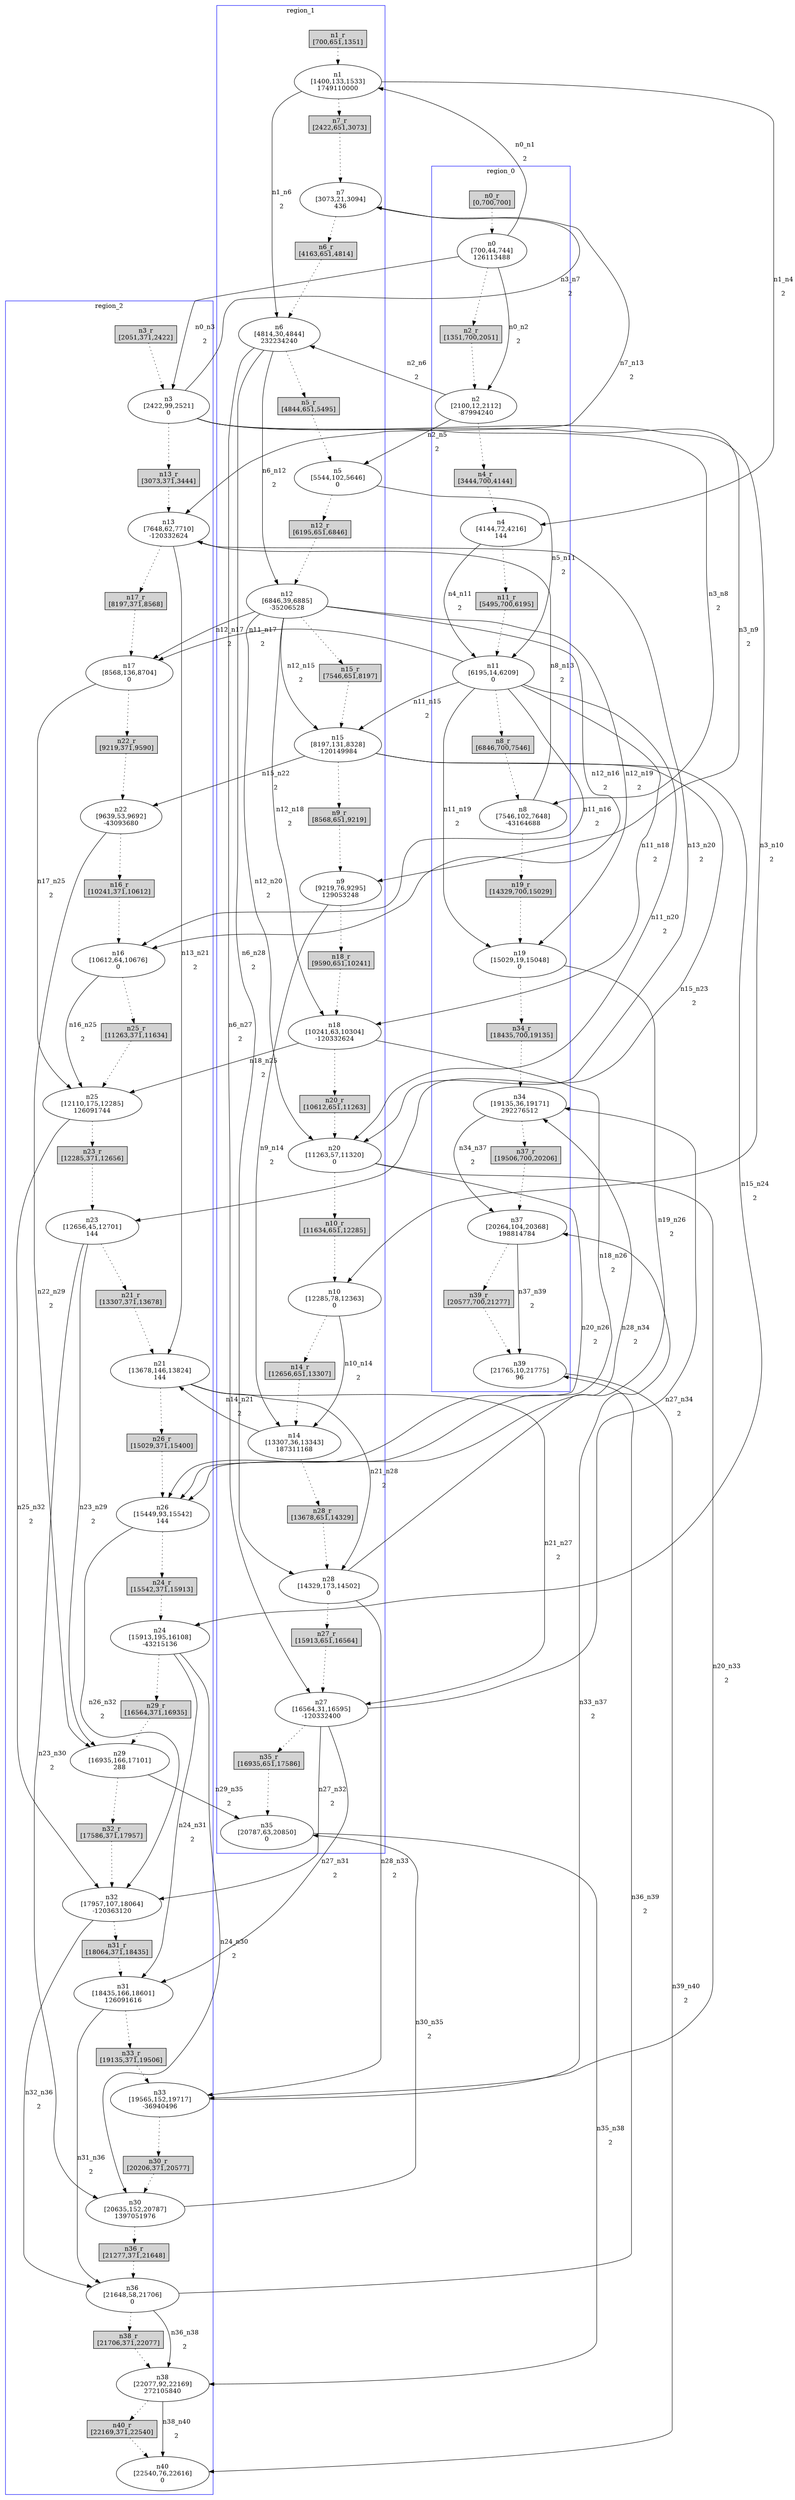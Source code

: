 //3-LSsolveMIPnSolStatus 9.
//4-SL 22616.
//5-LSsolveMIPsolveTime(double) 1800.02.
//6-reconfigurateNum(int) 41.
//7-reconfigurateTime(int) 22092.
digraph test_0 {
	size="28,40";
	subgraph cluster0 {
		stytle=filled;
		color=blue;
		label=region_0;
		n0_r [ shape = box, style = filled, label = "n0_r\n[0,700,700]" ];
		n0 [ label="n0\n[700,44,744]\n126113488" ];
		n0_r -> n0 [ style = dotted ];
		n2_r [ shape = box, style = filled, label = "n2_r\n[1351,700,2051]" ];
		n2 [ label="n2\n[2100,12,2112]\n-87994240" ];
		n2_r -> n2 [ style = dotted ];
		n4_r [ shape = box, style = filled, label = "n4_r\n[3444,700,4144]" ];
		n4 [ label="n4\n[4144,72,4216]\n144" ];
		n4_r -> n4 [ style = dotted ];
		n11_r [ shape = box, style = filled, label = "n11_r\n[5495,700,6195]" ];
		n11 [ label="n11\n[6195,14,6209]\n0" ];
		n11_r -> n11 [ style = dotted ];
		n8_r [ shape = box, style = filled, label = "n8_r\n[6846,700,7546]" ];
		n8 [ label="n8\n[7546,102,7648]\n-43164688" ];
		n8_r -> n8 [ style = dotted ];
		n19_r [ shape = box, style = filled, label = "n19_r\n[14329,700,15029]" ];
		n19 [ label="n19\n[15029,19,15048]\n0" ];
		n19_r -> n19 [ style = dotted ];
		n34_r [ shape = box, style = filled, label = "n34_r\n[18435,700,19135]" ];
		n34 [ label="n34\n[19135,36,19171]\n292276512" ];
		n34_r -> n34 [ style = dotted ];
		n37_r [ shape = box, style = filled, label = "n37_r\n[19506,700,20206]" ];
		n37 [ label="n37\n[20264,104,20368]\n198814784" ];
		n37_r -> n37 [ style = dotted ];
		n39_r [ shape = box, style = filled, label = "n39_r\n[20577,700,21277]" ];
		n39 [ label="n39\n[21765,10,21775]\n96" ];
		n39_r -> n39 [ style = dotted ];
		n0 -> n2_r [ style = dotted ];
		n2 -> n4_r [ style = dotted ];
		n4 -> n11_r [ style = dotted ];
		n11 -> n8_r [ style = dotted ];
		n8 -> n19_r [ style = dotted ];
		n19 -> n34_r [ style = dotted ];
		n34 -> n37_r [ style = dotted ];
		n37 -> n39_r [ style = dotted ];
	}
	subgraph cluster1 {
		stytle=filled;
		color=blue;
		label=region_1;
		n1_r [ shape = box, style = filled, label = "n1_r\n[700,651,1351]" ];
		n1 [ label="n1\n[1400,133,1533]\n1749110000" ];
		n1_r -> n1 [ style = dotted ];
		n7_r [ shape = box, style = filled, label = "n7_r\n[2422,651,3073]" ];
		n7 [ label="n7\n[3073,21,3094]\n436" ];
		n7_r -> n7 [ style = dotted ];
		n6_r [ shape = box, style = filled, label = "n6_r\n[4163,651,4814]" ];
		n6 [ label="n6\n[4814,30,4844]\n232234240" ];
		n6_r -> n6 [ style = dotted ];
		n5_r [ shape = box, style = filled, label = "n5_r\n[4844,651,5495]" ];
		n5 [ label="n5\n[5544,102,5646]\n0" ];
		n5_r -> n5 [ style = dotted ];
		n12_r [ shape = box, style = filled, label = "n12_r\n[6195,651,6846]" ];
		n12 [ label="n12\n[6846,39,6885]\n-35206528" ];
		n12_r -> n12 [ style = dotted ];
		n15_r [ shape = box, style = filled, label = "n15_r\n[7546,651,8197]" ];
		n15 [ label="n15\n[8197,131,8328]\n-120149984" ];
		n15_r -> n15 [ style = dotted ];
		n9_r [ shape = box, style = filled, label = "n9_r\n[8568,651,9219]" ];
		n9 [ label="n9\n[9219,76,9295]\n129053248" ];
		n9_r -> n9 [ style = dotted ];
		n18_r [ shape = box, style = filled, label = "n18_r\n[9590,651,10241]" ];
		n18 [ label="n18\n[10241,63,10304]\n-120332624" ];
		n18_r -> n18 [ style = dotted ];
		n20_r [ shape = box, style = filled, label = "n20_r\n[10612,651,11263]" ];
		n20 [ label="n20\n[11263,57,11320]\n0" ];
		n20_r -> n20 [ style = dotted ];
		n10_r [ shape = box, style = filled, label = "n10_r\n[11634,651,12285]" ];
		n10 [ label="n10\n[12285,78,12363]\n0" ];
		n10_r -> n10 [ style = dotted ];
		n14_r [ shape = box, style = filled, label = "n14_r\n[12656,651,13307]" ];
		n14 [ label="n14\n[13307,36,13343]\n187311168" ];
		n14_r -> n14 [ style = dotted ];
		n28_r [ shape = box, style = filled, label = "n28_r\n[13678,651,14329]" ];
		n28 [ label="n28\n[14329,173,14502]\n0" ];
		n28_r -> n28 [ style = dotted ];
		n27_r [ shape = box, style = filled, label = "n27_r\n[15913,651,16564]" ];
		n27 [ label="n27\n[16564,31,16595]\n-120332400" ];
		n27_r -> n27 [ style = dotted ];
		n35_r [ shape = box, style = filled, label = "n35_r\n[16935,651,17586]" ];
		n35 [ label="n35\n[20787,63,20850]\n0" ];
		n35_r -> n35 [ style = dotted ];
		n1 -> n7_r [ style = dotted ];
		n7 -> n6_r [ style = dotted ];
		n6 -> n5_r [ style = dotted ];
		n5 -> n12_r [ style = dotted ];
		n12 -> n15_r [ style = dotted ];
		n15 -> n9_r [ style = dotted ];
		n9 -> n18_r [ style = dotted ];
		n18 -> n20_r [ style = dotted ];
		n20 -> n10_r [ style = dotted ];
		n10 -> n14_r [ style = dotted ];
		n14 -> n28_r [ style = dotted ];
		n28 -> n27_r [ style = dotted ];
		n27 -> n35_r [ style = dotted ];
	}
	subgraph cluster2 {
		stytle=filled;
		color=blue;
		label=region_2;
		n3_r [ shape = box, style = filled, label = "n3_r\n[2051,371,2422]" ];
		n3 [ label="n3\n[2422,99,2521]\n0" ];
		n3_r -> n3 [ style = dotted ];
		n13_r [ shape = box, style = filled, label = "n13_r\n[3073,371,3444]" ];
		n13 [ label="n13\n[7648,62,7710]\n-120332624" ];
		n13_r -> n13 [ style = dotted ];
		n17_r [ shape = box, style = filled, label = "n17_r\n[8197,371,8568]" ];
		n17 [ label="n17\n[8568,136,8704]\n0" ];
		n17_r -> n17 [ style = dotted ];
		n22_r [ shape = box, style = filled, label = "n22_r\n[9219,371,9590]" ];
		n22 [ label="n22\n[9639,53,9692]\n-43093680" ];
		n22_r -> n22 [ style = dotted ];
		n16_r [ shape = box, style = filled, label = "n16_r\n[10241,371,10612]" ];
		n16 [ label="n16\n[10612,64,10676]\n0" ];
		n16_r -> n16 [ style = dotted ];
		n25_r [ shape = box, style = filled, label = "n25_r\n[11263,371,11634]" ];
		n25 [ label="n25\n[12110,175,12285]\n126091744" ];
		n25_r -> n25 [ style = dotted ];
		n23_r [ shape = box, style = filled, label = "n23_r\n[12285,371,12656]" ];
		n23 [ label="n23\n[12656,45,12701]\n144" ];
		n23_r -> n23 [ style = dotted ];
		n21_r [ shape = box, style = filled, label = "n21_r\n[13307,371,13678]" ];
		n21 [ label="n21\n[13678,146,13824]\n144" ];
		n21_r -> n21 [ style = dotted ];
		n26_r [ shape = box, style = filled, label = "n26_r\n[15029,371,15400]" ];
		n26 [ label="n26\n[15449,93,15542]\n144" ];
		n26_r -> n26 [ style = dotted ];
		n24_r [ shape = box, style = filled, label = "n24_r\n[15542,371,15913]" ];
		n24 [ label="n24\n[15913,195,16108]\n-43215136" ];
		n24_r -> n24 [ style = dotted ];
		n29_r [ shape = box, style = filled, label = "n29_r\n[16564,371,16935]" ];
		n29 [ label="n29\n[16935,166,17101]\n288" ];
		n29_r -> n29 [ style = dotted ];
		n32_r [ shape = box, style = filled, label = "n32_r\n[17586,371,17957]" ];
		n32 [ label="n32\n[17957,107,18064]\n-120363120" ];
		n32_r -> n32 [ style = dotted ];
		n31_r [ shape = box, style = filled, label = "n31_r\n[18064,371,18435]" ];
		n31 [ label="n31\n[18435,166,18601]\n126091616" ];
		n31_r -> n31 [ style = dotted ];
		n33_r [ shape = box, style = filled, label = "n33_r\n[19135,371,19506]" ];
		n33 [ label="n33\n[19565,152,19717]\n-36940496" ];
		n33_r -> n33 [ style = dotted ];
		n30_r [ shape = box, style = filled, label = "n30_r\n[20206,371,20577]" ];
		n30 [ label="n30\n[20635,152,20787]\n1397051976" ];
		n30_r -> n30 [ style = dotted ];
		n36_r [ shape = box, style = filled, label = "n36_r\n[21277,371,21648]" ];
		n36 [ label="n36\n[21648,58,21706]\n0" ];
		n36_r -> n36 [ style = dotted ];
		n38_r [ shape = box, style = filled, label = "n38_r\n[21706,371,22077]" ];
		n38 [ label="n38\n[22077,92,22169]\n272105840" ];
		n38_r -> n38 [ style = dotted ];
		n40_r [ shape = box, style = filled, label = "n40_r\n[22169,371,22540]" ];
		n40 [ label="n40\n[22540,76,22616]\n0" ];
		n40_r -> n40 [ style = dotted ];
		n3 -> n13_r [ style = dotted ];
		n13 -> n17_r [ style = dotted ];
		n17 -> n22_r [ style = dotted ];
		n22 -> n16_r [ style = dotted ];
		n16 -> n25_r [ style = dotted ];
		n25 -> n23_r [ style = dotted ];
		n23 -> n21_r [ style = dotted ];
		n21 -> n26_r [ style = dotted ];
		n26 -> n24_r [ style = dotted ];
		n24 -> n29_r [ style = dotted ];
		n29 -> n32_r [ style = dotted ];
		n32 -> n31_r [ style = dotted ];
		n31 -> n33_r [ style = dotted ];
		n33 -> n30_r [ style = dotted ];
		n30 -> n36_r [ style = dotted ];
		n36 -> n38_r [ style = dotted ];
		n38 -> n40_r [ style = dotted ];
	}
	n0 -> n1 [ label="n0_n1\n2" ];
	n0 -> n2 [ label="n0_n2\n2" ];
	n0 -> n3 [ label="n0_n3\n2" ];
	n1 -> n4 [ label="n1_n4\n2" ];
	n1 -> n6 [ label="n1_n6\n2" ];
	n2 -> n5 [ label="n2_n5\n2" ];
	n2 -> n6 [ label="n2_n6\n2" ];
	n3 -> n7 [ label="n3_n7\n2" ];
	n3 -> n8 [ label="n3_n8\n2" ];
	n3 -> n9 [ label="n3_n9\n2" ];
	n3 -> n10 [ label="n3_n10\n2" ];
	n4 -> n11 [ label="n4_n11\n2" ];
	n6 -> n12 [ label="n6_n12\n2" ];
	n6 -> n27 [ label="n6_n27\n2" ];
	n6 -> n28 [ label="n6_n28\n2" ];
	n5 -> n11 [ label="n5_n11\n2" ];
	n7 -> n13 [ label="n7_n13\n2" ];
	n8 -> n13 [ label="n8_n13\n2" ];
	n9 -> n14 [ label="n9_n14\n2" ];
	n10 -> n14 [ label="n10_n14\n2" ];
	n11 -> n15 [ label="n11_n15\n2" ];
	n11 -> n16 [ label="n11_n16\n2" ];
	n11 -> n17 [ label="n11_n17\n2" ];
	n11 -> n18 [ label="n11_n18\n2" ];
	n11 -> n19 [ label="n11_n19\n2" ];
	n11 -> n20 [ label="n11_n20\n2" ];
	n12 -> n15 [ label="n12_n15\n2" ];
	n12 -> n16 [ label="n12_n16\n2" ];
	n12 -> n17 [ label="n12_n17\n2" ];
	n12 -> n18 [ label="n12_n18\n2" ];
	n12 -> n19 [ label="n12_n19\n2" ];
	n12 -> n20 [ label="n12_n20\n2" ];
	n27 -> n31 [ label="n27_n31\n2" ];
	n27 -> n32 [ label="n27_n32\n2" ];
	n27 -> n34 [ label="n27_n34\n2" ];
	n28 -> n33 [ label="n28_n33\n2" ];
	n28 -> n34 [ label="n28_n34\n2" ];
	n13 -> n20 [ label="n13_n20\n2" ];
	n13 -> n21 [ label="n13_n21\n2" ];
	n14 -> n21 [ label="n14_n21\n2" ];
	n15 -> n22 [ label="n15_n22\n2" ];
	n15 -> n23 [ label="n15_n23\n2" ];
	n15 -> n24 [ label="n15_n24\n2" ];
	n16 -> n25 [ label="n16_n25\n2" ];
	n17 -> n25 [ label="n17_n25\n2" ];
	n18 -> n25 [ label="n18_n25\n2" ];
	n18 -> n26 [ label="n18_n26\n2" ];
	n19 -> n26 [ label="n19_n26\n2" ];
	n20 -> n26 [ label="n20_n26\n2" ];
	n20 -> n33 [ label="n20_n33\n2" ];
	n21 -> n27 [ label="n21_n27\n2" ];
	n21 -> n28 [ label="n21_n28\n2" ];
	n22 -> n29 [ label="n22_n29\n2" ];
	n23 -> n29 [ label="n23_n29\n2" ];
	n23 -> n30 [ label="n23_n30\n2" ];
	n24 -> n30 [ label="n24_n30\n2" ];
	n24 -> n31 [ label="n24_n31\n2" ];
	n25 -> n32 [ label="n25_n32\n2" ];
	n26 -> n32 [ label="n26_n32\n2" ];
	n33 -> n37 [ label="n33_n37\n2" ];
	n29 -> n35 [ label="n29_n35\n2" ];
	n30 -> n35 [ label="n30_n35\n2" ];
	n31 -> n36 [ label="n31_n36\n2" ];
	n32 -> n36 [ label="n32_n36\n2" ];
	n34 -> n37 [ label="n34_n37\n2" ];
	n35 -> n38 [ label="n35_n38\n2" ];
	n36 -> n38 [ label="n36_n38\n2" ];
	n36 -> n39 [ label="n36_n39\n2" ];
	n37 -> n39 [ label="n37_n39\n2" ];
	n38 -> n40 [ label="n38_n40\n2" ];
	n39 -> n40 [ label="n39_n40\n2" ];
}
